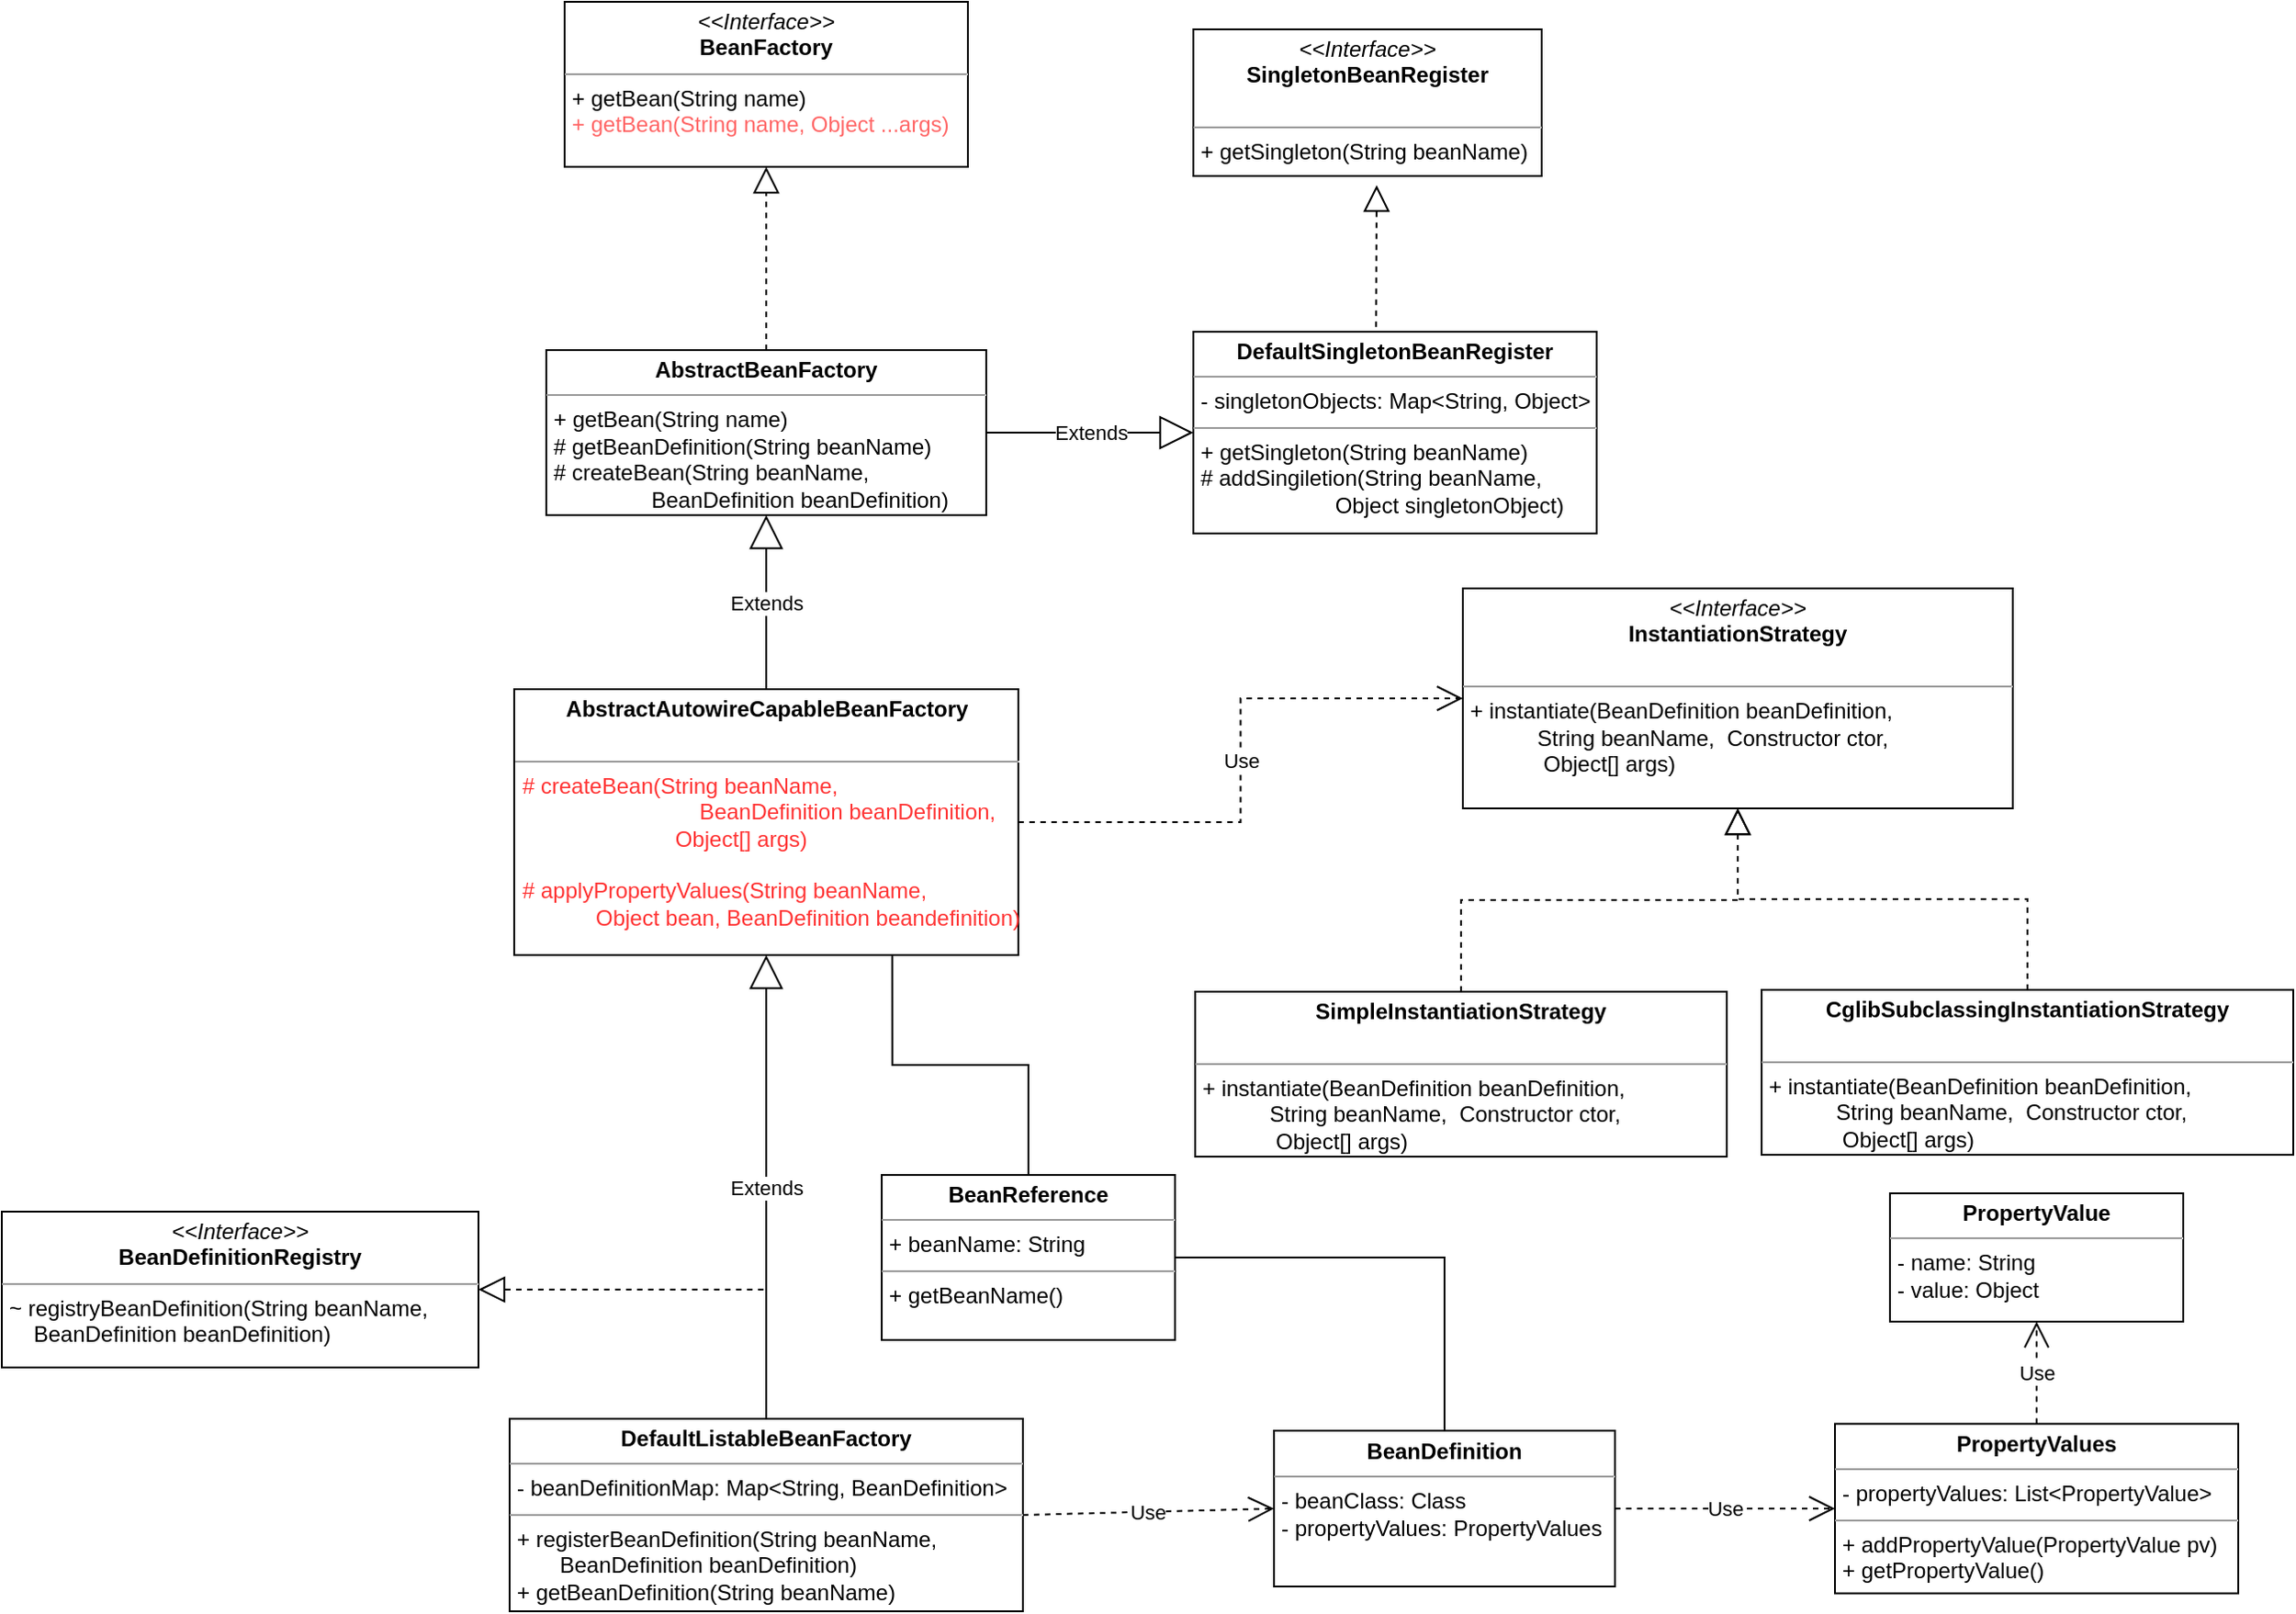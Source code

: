 <mxfile version="20.5.3" type="embed"><diagram id="23iRSUPoRavnBvh4doch" name="Page-1"><mxGraphModel dx="1255" dy="375" grid="1" gridSize="10" guides="1" tooltips="1" connect="1" arrows="1" fold="1" page="1" pageScale="1" pageWidth="827" pageHeight="1169" math="0" shadow="0"><root><mxCell id="0"/><mxCell id="1" parent="0"/><mxCell id="8" value="&lt;p style=&quot;margin:0px;margin-top:4px;text-align:center;&quot;&gt;&lt;i&gt;&amp;lt;&amp;lt;Interface&amp;gt;&amp;gt;&lt;/i&gt;&lt;br&gt;&lt;span style=&quot;font-weight: 700;&quot;&gt;BeanFactory&lt;/span&gt;&lt;/p&gt;&lt;hr size=&quot;1&quot;&gt;&lt;p style=&quot;margin:0px;margin-left:4px;&quot;&gt;+ getBean(String name)&lt;br&gt;&lt;/p&gt;&lt;p style=&quot;margin:0px;margin-left:4px;&quot;&gt;&lt;font color=&quot;#ff6666&quot;&gt;+ getBean(String name, Object ...args)&lt;/font&gt;&lt;/p&gt;" style="verticalAlign=top;align=left;overflow=fill;fontSize=12;fontFamily=Helvetica;html=1;" parent="1" vertex="1"><mxGeometry x="27" y="30" width="220" height="90" as="geometry"/></mxCell><mxCell id="9" value="&lt;p style=&quot;margin:0px;margin-top:4px;text-align:center;&quot;&gt;&lt;i&gt;&amp;lt;&amp;lt;Interface&amp;gt;&amp;gt;&lt;/i&gt;&lt;br&gt;&lt;b&gt;SingletonBeanRegister&lt;/b&gt;&lt;/p&gt;&lt;p style=&quot;margin:0px;margin-left:4px;&quot;&gt;&lt;br&gt;&lt;/p&gt;&lt;hr size=&quot;1&quot;&gt;&lt;p style=&quot;margin:0px;margin-left:4px;&quot;&gt;+ getSingleton(String beanName)&lt;br&gt;&lt;/p&gt;" style="verticalAlign=top;align=left;overflow=fill;fontSize=12;fontFamily=Helvetica;html=1;" parent="1" vertex="1"><mxGeometry x="370" y="45" width="190" height="80" as="geometry"/></mxCell><mxCell id="10" value="&lt;p style=&quot;margin:0px;margin-top:4px;text-align:center;&quot;&gt;&lt;b&gt;AbstractBeanFactory&lt;/b&gt;&lt;/p&gt;&lt;hr size=&quot;1&quot;&gt;&lt;p style=&quot;margin:0px;margin-left:4px;&quot;&gt;&lt;/p&gt;&lt;p style=&quot;margin:0px;margin-left:4px;&quot;&gt;+ getBean(String name)&lt;/p&gt;&lt;p style=&quot;margin:0px;margin-left:4px;&quot;&gt;# getBeanDefinition(String beanName)&lt;/p&gt;&lt;p style=&quot;margin:0px;margin-left:4px;&quot;&gt;# createBean(String beanName,&amp;nbsp;&lt;/p&gt;&lt;p style=&quot;margin:0px;margin-left:4px;&quot;&gt;&amp;nbsp; &amp;nbsp; &amp;nbsp; &amp;nbsp; &amp;nbsp; &amp;nbsp; &amp;nbsp; &amp;nbsp; BeanDefinition beanDefinition)&lt;/p&gt;" style="verticalAlign=top;align=left;overflow=fill;fontSize=12;fontFamily=Helvetica;html=1;" parent="1" vertex="1"><mxGeometry x="17" y="220" width="240" height="90" as="geometry"/></mxCell><mxCell id="11" value="&lt;p style=&quot;margin:0px;margin-top:4px;text-align:center;&quot;&gt;&lt;b&gt;DefaultSingletonBeanRegister&lt;/b&gt;&lt;/p&gt;&lt;hr size=&quot;1&quot;&gt;&lt;p style=&quot;margin:0px;margin-left:4px;&quot;&gt;- singletonObjects: Map&amp;lt;String, Object&amp;gt;&lt;/p&gt;&lt;hr size=&quot;1&quot;&gt;&lt;p style=&quot;margin:0px;margin-left:4px;&quot;&gt;+ getSingleton(String beanName)&lt;/p&gt;&lt;p style=&quot;margin:0px;margin-left:4px;&quot;&gt;# addSingiletion(String beanName,&amp;nbsp;&lt;/p&gt;&lt;p style=&quot;margin:0px;margin-left:4px;&quot;&gt;&amp;nbsp; &amp;nbsp; &amp;nbsp; &amp;nbsp; &amp;nbsp; &amp;nbsp; &amp;nbsp; &amp;nbsp; &amp;nbsp; &amp;nbsp; &amp;nbsp; Object singletonObject)&lt;/p&gt;" style="verticalAlign=top;align=left;overflow=fill;fontSize=12;fontFamily=Helvetica;html=1;" parent="1" vertex="1"><mxGeometry x="370" y="210" width="220" height="110" as="geometry"/></mxCell><mxCell id="12" value="" style="endArrow=block;dashed=1;endFill=0;endSize=12;html=1;rounded=0;exitX=0.5;exitY=0;exitDx=0;exitDy=0;entryX=0.5;entryY=1;entryDx=0;entryDy=0;" parent="1" source="10" target="8" edge="1"><mxGeometry width="160" relative="1" as="geometry"><mxPoint x="142" y="180" as="sourcePoint"/><mxPoint x="302" y="180" as="targetPoint"/></mxGeometry></mxCell><mxCell id="15" value="" style="endArrow=block;dashed=1;endFill=0;endSize=12;html=1;rounded=0;exitX=0.453;exitY=-0.024;exitDx=0;exitDy=0;exitPerimeter=0;" parent="1" source="11" edge="1"><mxGeometry width="160" relative="1" as="geometry"><mxPoint x="429.75" y="210" as="sourcePoint"/><mxPoint x="470" y="130" as="targetPoint"/></mxGeometry></mxCell><mxCell id="16" value="Extends" style="endArrow=block;endSize=16;endFill=0;html=1;rounded=0;exitX=1;exitY=0.5;exitDx=0;exitDy=0;entryX=0;entryY=0.5;entryDx=0;entryDy=0;" parent="1" source="10" target="11" edge="1"><mxGeometry width="160" relative="1" as="geometry"><mxPoint x="270" y="190" as="sourcePoint"/><mxPoint x="430" y="190" as="targetPoint"/></mxGeometry></mxCell><mxCell id="45" style="edgeStyle=orthogonalEdgeStyle;rounded=0;orthogonalLoop=1;jettySize=auto;html=1;exitX=0.75;exitY=1;exitDx=0;exitDy=0;endArrow=none;endFill=0;" edge="1" parent="1" source="17" target="44"><mxGeometry relative="1" as="geometry"/></mxCell><mxCell id="17" value="&lt;p style=&quot;margin:0px;margin-top:4px;text-align:center;&quot;&gt;&lt;b&gt;AbstractAutowireCapableBeanFactory&lt;/b&gt;&lt;/p&gt;&lt;p style=&quot;margin:0px;margin-left:4px;&quot;&gt;&lt;br&gt;&lt;/p&gt;&lt;hr size=&quot;1&quot;&gt;&lt;p style=&quot;margin:0px;margin-left:4px;&quot;&gt;&lt;font color=&quot;#ff3333&quot;&gt;# createBean(String beanName,&amp;nbsp;&lt;/font&gt;&lt;/p&gt;&lt;p style=&quot;margin:0px;margin-left:4px;&quot;&gt;&lt;font color=&quot;#ff3333&quot;&gt;&amp;nbsp; &amp;nbsp; &amp;nbsp; &amp;nbsp; &amp;nbsp; &amp;nbsp; &amp;nbsp; &amp;nbsp; &amp;nbsp; &amp;nbsp; &amp;nbsp; &amp;nbsp; &amp;nbsp; &amp;nbsp; &amp;nbsp;BeanDefinition beanDefinition,&amp;nbsp;&lt;/font&gt;&lt;/p&gt;&lt;p style=&quot;margin:0px;margin-left:4px;&quot;&gt;&lt;font color=&quot;#ff3333&quot;&gt;&amp;nbsp; &amp;nbsp; &amp;nbsp; &amp;nbsp; &amp;nbsp; &amp;nbsp; &amp;nbsp; &amp;nbsp; &amp;nbsp; &amp;nbsp; &amp;nbsp; &amp;nbsp; &amp;nbsp;Object[] args)&amp;nbsp;&lt;/font&gt;&lt;/p&gt;&lt;p style=&quot;margin:0px;margin-left:4px;&quot;&gt;&lt;font color=&quot;#ff3333&quot;&gt;&lt;br&gt;&lt;/font&gt;&lt;/p&gt;&lt;p style=&quot;margin:0px;margin-left:4px;&quot;&gt;&lt;font color=&quot;#ff3333&quot;&gt;# applyPropertyValues(String beanName,&amp;nbsp;&lt;/font&gt;&lt;/p&gt;&lt;p style=&quot;margin:0px;margin-left:4px;&quot;&gt;&lt;font color=&quot;#ff3333&quot;&gt;&amp;nbsp; &amp;nbsp; &amp;nbsp; &amp;nbsp; &amp;nbsp; &amp;nbsp; Object bean, BeanDefinition beandefinition)&lt;/font&gt;&lt;/p&gt;" style="verticalAlign=top;align=left;overflow=fill;fontSize=12;fontFamily=Helvetica;html=1;" parent="1" vertex="1"><mxGeometry x="-0.5" y="405" width="275" height="145" as="geometry"/></mxCell><mxCell id="18" value="&lt;p style=&quot;margin:0px;margin-top:4px;text-align:center;&quot;&gt;&lt;i&gt;&amp;lt;&amp;lt;Interface&amp;gt;&amp;gt;&lt;/i&gt;&lt;br&gt;&lt;b&gt;BeanDefinitionRegistry&lt;/b&gt;&lt;/p&gt;&lt;hr size=&quot;1&quot;&gt;&lt;p style=&quot;margin:0px;margin-left:4px;&quot;&gt;~ registryBeanDefinition(String beanName,&amp;nbsp;&lt;/p&gt;&lt;p style=&quot;margin:0px;margin-left:4px;&quot;&gt;&amp;nbsp; &amp;nbsp; BeanDefinition beanDefinition)&lt;/p&gt;" style="verticalAlign=top;align=left;overflow=fill;fontSize=12;fontFamily=Helvetica;html=1;" parent="1" vertex="1"><mxGeometry x="-280" y="690" width="260" height="85" as="geometry"/></mxCell><mxCell id="19" value="&lt;p style=&quot;margin:0px;margin-top:4px;text-align:center;&quot;&gt;&lt;b&gt;DefaultListableBeanFactory&lt;/b&gt;&lt;/p&gt;&lt;hr size=&quot;1&quot;&gt;&lt;p style=&quot;margin:0px;margin-left:4px;&quot;&gt;- beanDefinitionMap: Map&amp;lt;String, BeanDefinition&amp;gt;&lt;/p&gt;&lt;hr size=&quot;1&quot;&gt;&lt;p style=&quot;margin:0px;margin-left:4px;&quot;&gt;+ registerBeanDefinition(String beanName,&amp;nbsp;&lt;/p&gt;&lt;p style=&quot;margin:0px;margin-left:4px;&quot;&gt;&amp;nbsp; &amp;nbsp; &amp;nbsp; &amp;nbsp;BeanDefinition beanDefinition)&lt;/p&gt;&lt;p style=&quot;margin:0px;margin-left:4px;&quot;&gt;+ getBeanDefinition(String beanName)&lt;/p&gt;" style="verticalAlign=top;align=left;overflow=fill;fontSize=12;fontFamily=Helvetica;html=1;" parent="1" vertex="1"><mxGeometry x="-3" y="803" width="280" height="105" as="geometry"/></mxCell><mxCell id="24" value="Extends" style="endArrow=block;endSize=16;endFill=0;html=1;rounded=0;entryX=0.5;entryY=1;entryDx=0;entryDy=0;exitX=0.5;exitY=0;exitDx=0;exitDy=0;" parent="1" source="17" target="10" edge="1"><mxGeometry width="160" relative="1" as="geometry"><mxPoint x="132" y="400" as="sourcePoint"/><mxPoint x="257" y="380" as="targetPoint"/></mxGeometry></mxCell><mxCell id="25" value="Extends" style="endArrow=block;endSize=16;endFill=0;html=1;rounded=0;exitX=0.5;exitY=0;exitDx=0;exitDy=0;" parent="1" source="19" edge="1" target="17"><mxGeometry width="160" relative="1" as="geometry"><mxPoint x="136.5" y="610" as="sourcePoint"/><mxPoint x="137" y="550" as="targetPoint"/><Array as="points"><mxPoint x="137" y="570"/></Array></mxGeometry></mxCell><mxCell id="31" value="&lt;p style=&quot;margin:0px;margin-top:4px;text-align:center;&quot;&gt;&lt;b&gt;BeanDefinition&lt;/b&gt;&lt;/p&gt;&lt;hr size=&quot;1&quot;&gt;&lt;p style=&quot;margin:0px;margin-left:4px;&quot;&gt;- beanClass: Class&lt;/p&gt;&lt;p style=&quot;margin:0px;margin-left:4px;&quot;&gt;- propertyValues: PropertyValues&lt;/p&gt;" style="verticalAlign=top;align=left;overflow=fill;fontSize=12;fontFamily=Helvetica;html=1;" parent="1" vertex="1"><mxGeometry x="414" y="809.5" width="186" height="85" as="geometry"/></mxCell><mxCell id="32" value="Use" style="endArrow=open;endSize=12;dashed=1;html=1;rounded=0;entryX=0;entryY=0.5;entryDx=0;entryDy=0;exitX=1;exitY=0.5;exitDx=0;exitDy=0;" parent="1" source="19" target="31" edge="1"><mxGeometry width="160" relative="1" as="geometry"><mxPoint x="320" y="739" as="sourcePoint"/><mxPoint x="480" y="739" as="targetPoint"/></mxGeometry></mxCell><mxCell id="33" value="&lt;p style=&quot;margin:0px;margin-top:4px;text-align:center;&quot;&gt;&lt;font color=&quot;#000000&quot;&gt;&lt;i&gt;&amp;lt;&amp;lt;Interface&amp;gt;&amp;gt;&lt;/i&gt;&lt;br&gt;&lt;b&gt;InstantiationStrategy&lt;/b&gt;&lt;/font&gt;&lt;/p&gt;&lt;p style=&quot;margin:0px;margin-left:4px;&quot;&gt;&lt;font color=&quot;#000000&quot;&gt;&lt;br&gt;&lt;/font&gt;&lt;/p&gt;&lt;hr size=&quot;1&quot;&gt;&lt;p style=&quot;margin:0px;margin-left:4px;&quot;&gt;&lt;font color=&quot;#000000&quot;&gt;+ instantiate(BeanDefinition beanDefinition,&lt;/font&gt;&lt;/p&gt;&lt;p style=&quot;margin:0px;margin-left:4px;&quot;&gt;&lt;font color=&quot;#000000&quot;&gt;&amp;nbsp; &amp;nbsp; &amp;nbsp; &amp;nbsp; &amp;nbsp; &amp;nbsp;String beanName,&amp;nbsp; Constructor ctor,&amp;nbsp;&lt;/font&gt;&lt;/p&gt;&lt;p style=&quot;margin:0px;margin-left:4px;&quot;&gt;&lt;font color=&quot;#000000&quot;&gt;&amp;nbsp; &amp;nbsp; &amp;nbsp; &amp;nbsp; &amp;nbsp; &amp;nbsp; Object[] args)&lt;br&gt;&lt;/font&gt;&lt;/p&gt;" style="verticalAlign=top;align=left;overflow=fill;fontSize=12;fontFamily=Helvetica;html=1;fontColor=#FF3333;strokeColor=#000000;" parent="1" vertex="1"><mxGeometry x="517" y="350" width="300" height="120" as="geometry"/></mxCell><mxCell id="34" value="&lt;p style=&quot;margin:0px;margin-top:4px;text-align:center;&quot;&gt;&lt;b&gt;SimpleInstantiationStrategy&lt;/b&gt;&lt;/p&gt;&lt;p style=&quot;margin:0px;margin-left:4px;&quot;&gt;&lt;br&gt;&lt;/p&gt;&lt;hr size=&quot;1&quot;&gt;&lt;p style=&quot;margin:0px;margin-left:4px;&quot;&gt;+&amp;nbsp;&lt;span style=&quot;background-color: initial;&quot;&gt;instantiate(BeanDefinition beanDefinition,&lt;/span&gt;&lt;/p&gt;&lt;p style=&quot;color: rgb(255, 51, 51); margin: 0px 0px 0px 4px;&quot;&gt;&lt;font color=&quot;#000000&quot;&gt;&amp;nbsp; &amp;nbsp; &amp;nbsp; &amp;nbsp; &amp;nbsp; &amp;nbsp;String beanName,&amp;nbsp; Constructor ctor,&amp;nbsp;&lt;/font&gt;&lt;/p&gt;&lt;p style=&quot;color: rgb(255, 51, 51); margin: 0px 0px 0px 4px;&quot;&gt;&lt;font color=&quot;#000000&quot;&gt;&amp;nbsp; &amp;nbsp; &amp;nbsp; &amp;nbsp; &amp;nbsp; &amp;nbsp; Object[] args)&lt;/font&gt;&lt;/p&gt;" style="verticalAlign=top;align=left;overflow=fill;fontSize=12;fontFamily=Helvetica;html=1;strokeColor=#000000;fontColor=#000000;" parent="1" vertex="1"><mxGeometry x="371" y="570" width="290" height="90" as="geometry"/></mxCell><mxCell id="35" value="&lt;p style=&quot;margin:0px;margin-top:4px;text-align:center;&quot;&gt;&lt;b&gt;CglibSubclassingInstantiationStrategy&lt;/b&gt;&lt;/p&gt;&lt;p style=&quot;margin:0px;margin-left:4px;&quot;&gt;&lt;br&gt;&lt;/p&gt;&lt;hr size=&quot;1&quot;&gt;&lt;p style=&quot;margin:0px;margin-left:4px;&quot;&gt;+&amp;nbsp;&lt;span style=&quot;background-color: initial;&quot;&gt;instantiate(BeanDefinition beanDefinition,&lt;/span&gt;&lt;/p&gt;&lt;p style=&quot;color: rgb(255, 51, 51); margin: 0px 0px 0px 4px;&quot;&gt;&lt;font color=&quot;#000000&quot;&gt;&amp;nbsp; &amp;nbsp; &amp;nbsp; &amp;nbsp; &amp;nbsp; &amp;nbsp;String beanName,&amp;nbsp; Constructor ctor,&amp;nbsp;&lt;/font&gt;&lt;/p&gt;&lt;p style=&quot;color: rgb(255, 51, 51); margin: 0px 0px 0px 4px;&quot;&gt;&lt;font color=&quot;#000000&quot;&gt;&amp;nbsp; &amp;nbsp; &amp;nbsp; &amp;nbsp; &amp;nbsp; &amp;nbsp; Object[] args)&lt;/font&gt;&lt;/p&gt;" style="verticalAlign=top;align=left;overflow=fill;fontSize=12;fontFamily=Helvetica;html=1;strokeColor=#000000;fontColor=#000000;" parent="1" vertex="1"><mxGeometry x="680" y="569" width="290" height="90" as="geometry"/></mxCell><mxCell id="36" value="" style="endArrow=block;dashed=1;endFill=0;endSize=12;html=1;rounded=0;fontColor=#000000;entryX=0.5;entryY=1;entryDx=0;entryDy=0;exitX=0.5;exitY=0;exitDx=0;exitDy=0;edgeStyle=orthogonalEdgeStyle;" parent="1" source="34" target="33" edge="1"><mxGeometry width="160" relative="1" as="geometry"><mxPoint x="367" y="510" as="sourcePoint"/><mxPoint x="527" y="510" as="targetPoint"/></mxGeometry></mxCell><mxCell id="37" value="" style="endArrow=block;dashed=1;endFill=0;endSize=12;html=1;rounded=0;fontColor=#000000;exitX=0.5;exitY=0;exitDx=0;exitDy=0;entryX=0.5;entryY=1;entryDx=0;entryDy=0;edgeStyle=orthogonalEdgeStyle;" parent="1" source="35" target="33" edge="1"><mxGeometry width="160" relative="1" as="geometry"><mxPoint x="677" y="510" as="sourcePoint"/><mxPoint x="637" y="470" as="targetPoint"/></mxGeometry></mxCell><mxCell id="38" value="Use" style="endArrow=open;endSize=12;dashed=1;html=1;rounded=0;fontColor=#000000;entryX=0;entryY=0.5;entryDx=0;entryDy=0;edgeStyle=orthogonalEdgeStyle;exitX=1;exitY=0.5;exitDx=0;exitDy=0;" parent="1" source="17" target="33" edge="1"><mxGeometry width="160" relative="1" as="geometry"><mxPoint x="349.5" y="460.0" as="sourcePoint"/><mxPoint x="509.5" y="459.29" as="targetPoint"/></mxGeometry></mxCell><mxCell id="39" value="&lt;p style=&quot;margin:0px;margin-top:4px;text-align:center;&quot;&gt;&lt;b&gt;PropertyValue&lt;/b&gt;&lt;/p&gt;&lt;hr size=&quot;1&quot;&gt;&lt;p style=&quot;margin:0px;margin-left:4px;&quot;&gt;- name: String&lt;/p&gt;&lt;p style=&quot;margin:0px;margin-left:4px;&quot;&gt;- value: Object&lt;/p&gt;&lt;p style=&quot;margin:0px;margin-left:4px;&quot;&gt;&lt;br&gt;&lt;/p&gt;" style="verticalAlign=top;align=left;overflow=fill;fontSize=12;fontFamily=Helvetica;html=1;" vertex="1" parent="1"><mxGeometry x="750" y="680" width="160" height="70" as="geometry"/></mxCell><mxCell id="40" value="&lt;p style=&quot;margin:0px;margin-top:4px;text-align:center;&quot;&gt;&lt;b&gt;PropertyValues&lt;/b&gt;&lt;br&gt;&lt;/p&gt;&lt;hr size=&quot;1&quot;&gt;&lt;p style=&quot;margin:0px;margin-left:4px;&quot;&gt;- propertyValues: List&amp;lt;PropertyValue&amp;gt;&lt;/p&gt;&lt;hr size=&quot;1&quot;&gt;&lt;p style=&quot;margin:0px;margin-left:4px;&quot;&gt;+ addPropertyValue(PropertyValue pv)&lt;/p&gt;&lt;p style=&quot;margin:0px;margin-left:4px;&quot;&gt;+ getPropertyValue()&lt;/p&gt;" style="verticalAlign=top;align=left;overflow=fill;fontSize=12;fontFamily=Helvetica;html=1;" vertex="1" parent="1"><mxGeometry x="720" y="805.75" width="220" height="92.5" as="geometry"/></mxCell><mxCell id="41" value="Use" style="endArrow=open;endSize=12;dashed=1;html=1;rounded=0;entryX=0.5;entryY=1;entryDx=0;entryDy=0;" edge="1" parent="1" source="40" target="39"><mxGeometry width="160" relative="1" as="geometry"><mxPoint x="935" y="860" as="sourcePoint"/><mxPoint x="1095" y="860" as="targetPoint"/></mxGeometry></mxCell><mxCell id="42" value="Use" style="endArrow=open;endSize=12;dashed=1;html=1;rounded=0;exitX=1;exitY=0.5;exitDx=0;exitDy=0;entryX=0;entryY=0.5;entryDx=0;entryDy=0;" edge="1" parent="1" source="31" target="40"><mxGeometry width="160" relative="1" as="geometry"><mxPoint x="590" y="800" as="sourcePoint"/><mxPoint x="750" y="800" as="targetPoint"/></mxGeometry></mxCell><mxCell id="43" value="" style="endArrow=block;dashed=1;endFill=0;endSize=12;html=1;rounded=0;entryX=1;entryY=0.5;entryDx=0;entryDy=0;exitX=0.5;exitY=0;exitDx=0;exitDy=0;edgeStyle=orthogonalEdgeStyle;" edge="1" parent="1" source="19" target="18"><mxGeometry width="160" relative="1" as="geometry"><mxPoint x="-70" y="800" as="sourcePoint"/><mxPoint x="90" y="800" as="targetPoint"/></mxGeometry></mxCell><mxCell id="46" style="edgeStyle=orthogonalEdgeStyle;rounded=0;orthogonalLoop=1;jettySize=auto;html=1;entryX=0.5;entryY=0;entryDx=0;entryDy=0;endArrow=none;endFill=0;" edge="1" parent="1" source="44" target="31"><mxGeometry relative="1" as="geometry"/></mxCell><mxCell id="44" value="&lt;p style=&quot;margin:0px;margin-top:4px;text-align:center;&quot;&gt;&lt;b&gt;BeanReference&lt;/b&gt;&lt;/p&gt;&lt;hr size=&quot;1&quot;&gt;&lt;p style=&quot;margin:0px;margin-left:4px;&quot;&gt;+ beanName: String&lt;/p&gt;&lt;hr size=&quot;1&quot;&gt;&lt;p style=&quot;margin:0px;margin-left:4px;&quot;&gt;+ getBeanName()&lt;/p&gt;" style="verticalAlign=top;align=left;overflow=fill;fontSize=12;fontFamily=Helvetica;html=1;" vertex="1" parent="1"><mxGeometry x="200" y="670" width="160" height="90" as="geometry"/></mxCell></root></mxGraphModel></diagram></mxfile>
